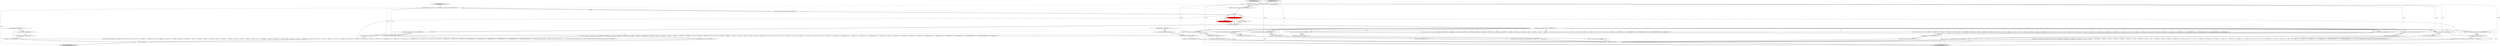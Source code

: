 digraph {
40 [style = filled, label = "setState(587)@@@7@@@['0', '1', '0']", fillcolor = red, shape = ellipse image = "AAA1AAABBB2BBB"];
27 [style = filled, label = "_localctx = new ExtractContext(_localctx)@@@17@@@['1', '1', '0']", fillcolor = white, shape = ellipse image = "AAA0AAABBB1BBB"];
33 [style = filled, label = "{setState(582)qualifiedName()}@@@68@@@['1', '1', '0']", fillcolor = white, shape = ellipse image = "AAA0AAABBB1BBB"];
49 [style = filled, label = "return _localctx@@@58@@@['0', '0', '1']", fillcolor = lightgray, shape = ellipse image = "AAA0AAABBB3BBB"];
45 [style = filled, label = "getInterpreter().adaptivePredict(_input,38,_ctx)@@@9@@@['0', '0', '1']", fillcolor = white, shape = diamond image = "AAA0AAABBB3BBB"];
29 [style = filled, label = "_localctx = new CastContext(_localctx)@@@10@@@['1', '1', '0']", fillcolor = white, shape = ellipse image = "AAA0AAABBB1BBB"];
7 [style = filled, label = "_localctx = new DereferenceContext(_localctx)@@@66@@@['1', '1', '0']", fillcolor = white, shape = ellipse image = "AAA0AAABBB1BBB"];
37 [style = filled, label = "_localctx = new ConstantDefaultContext(_localctx)@@@24@@@['1', '1', '0']", fillcolor = white, shape = ellipse image = "AAA0AAABBB1BBB"];
19 [style = filled, label = "{setState(574)_la = _input.LA(1)if ((((_la) & ~0x3f) == 0 && ((1L << _la) & ((1L << ANALYZE) | (1L << ANALYZED) | (1L << CATALOGS) | (1L << COLUMNS) | (1L << DAY) | (1L << DEBUG) | (1L << EXECUTABLE) | (1L << EXPLAIN) | (1L << FIRST) | (1L << FORMAT) | (1L << FUNCTIONS) | (1L << GRAPHVIZ) | (1L << HOUR) | (1L << INTERVAL) | (1L << LAST) | (1L << LIMIT) | (1L << MAPPED) | (1L << MINUTE) | (1L << MONTH) | (1L << OPTIMIZED))) != 0) || ((((_la - 65)) & ~0x3f) == 0 && ((1L << (_la - 65)) & ((1L << (PARSED - 65)) | (1L << (PHYSICAL - 65)) | (1L << (PLAN - 65)) | (1L << (RLIKE - 65)) | (1L << (QUERY - 65)) | (1L << (SCHEMAS - 65)) | (1L << (SECOND - 65)) | (1L << (SHOW - 65)) | (1L << (SYS - 65)) | (1L << (TABLES - 65)) | (1L << (TEXT - 65)) | (1L << (TYPE - 65)) | (1L << (TYPES - 65)) | (1L << (VERIFY - 65)) | (1L << (YEAR - 65)) | (1L << (IDENTIFIER - 65)) | (1L << (DIGIT_IDENTIFIER - 65)) | (1L << (QUOTED_IDENTIFIER - 65)) | (1L << (BACKQUOTED_IDENTIFIER - 65)))) != 0)) {{setState(571)qualifiedName()setState(572)match(DOT)}}setState(576)match(ASTERISK)}@@@33@@@['1', '1', '0']", fillcolor = white, shape = ellipse image = "AAA0AAABBB1BBB"];
47 [style = filled, label = "GroupingExpressionsContext _localctx = new GroupingExpressionsContext(_ctx,getState())@@@3@@@['0', '0', '1']", fillcolor = white, shape = ellipse image = "AAA0AAABBB3BBB"];
36 [style = filled, label = "{setState(570)constant()}@@@26@@@['1', '1', '0']", fillcolor = white, shape = ellipse image = "AAA0AAABBB1BBB"];
23 [style = filled, label = "enterOuterAlt(_localctx,1)@@@11@@@['1', '1', '0']", fillcolor = white, shape = ellipse image = "AAA0AAABBB1BBB"];
46 [style = filled, label = "(((_la) & ~0x3f) == 0 && ((1L << _la) & ((1L << T__0) | (1L << ANALYZE) | (1L << ANALYZED) | (1L << CAST) | (1L << CATALOGS) | (1L << COLUMNS) | (1L << CONVERT) | (1L << DEBUG) | (1L << EXECUTABLE) | (1L << EXISTS) | (1L << EXPLAIN) | (1L << EXTRACT) | (1L << FALSE) | (1L << FORMAT) | (1L << FUNCTIONS) | (1L << GRAPHVIZ) | (1L << LEFT) | (1L << MAPPED) | (1L << MATCH) | (1L << NOT) | (1L << NULL) | (1L << OPTIMIZED) | (1L << PARSED) | (1L << PHYSICAL) | (1L << PLAN) | (1L << RIGHT) | (1L << RLIKE) | (1L << QUERY) | (1L << SCHEMAS))) != 0) || ((((_la - 64)) & ~0x3f) == 0 && ((1L << (_la - 64)) & ((1L << (SHOW - 64)) | (1L << (SYS - 64)) | (1L << (TABLES - 64)) | (1L << (TEXT - 64)) | (1L << (TRUE - 64)) | (1L << (TYPE - 64)) | (1L << (TYPES - 64)) | (1L << (VERIFY - 64)) | (1L << (FUNCTION_ESC - 64)) | (1L << (DATE_ESC - 64)) | (1L << (TIME_ESC - 64)) | (1L << (TIMESTAMP_ESC - 64)) | (1L << (GUID_ESC - 64)) | (1L << (PLUS - 64)) | (1L << (MINUS - 64)) | (1L << (ASTERISK - 64)) | (1L << (PARAM - 64)) | (1L << (STRING - 64)) | (1L << (INTEGER_VALUE - 64)) | (1L << (DECIMAL_VALUE - 64)) | (1L << (IDENTIFIER - 64)) | (1L << (DIGIT_IDENTIFIER - 64)) | (1L << (QUOTED_IDENTIFIER - 64)) | (1L << (BACKQUOTED_IDENTIFIER - 64)))) != 0)@@@16@@@['0', '0', '1']", fillcolor = white, shape = diamond image = "AAA0AAABBB3BBB"];
43 [style = filled, label = "{setState(323)expression()}@@@43@@@['0', '0', '1']", fillcolor = white, shape = ellipse image = "AAA0AAABBB3BBB"];
3 [style = filled, label = "enterRule(_localctx,60,RULE_primaryExpression)@@@4@@@['1', '1', '0']", fillcolor = white, shape = ellipse image = "AAA0AAABBB1BBB"];
35 [style = filled, label = "(((_la) & ~0x3f) == 0 && ((1L << _la) & ((1L << ANALYZE) | (1L << ANALYZED) | (1L << CATALOGS) | (1L << COLUMNS) | (1L << DEBUG) | (1L << EXECUTABLE) | (1L << EXPLAIN) | (1L << FORMAT) | (1L << FUNCTIONS) | (1L << GRAPHVIZ) | (1L << MAPPED) | (1L << OPTIMIZED) | (1L << PARSED) | (1L << PHYSICAL) | (1L << PLAN) | (1L << RLIKE) | (1L << QUERY) | (1L << SCHEMAS))) != 0) || ((((_la - 64)) & ~0x3f) == 0 && ((1L << (_la - 64)) & ((1L << (SHOW - 64)) | (1L << (SYS - 64)) | (1L << (TABLES - 64)) | (1L << (TEXT - 64)) | (1L << (TYPE - 64)) | (1L << (TYPES - 64)) | (1L << (VERIFY - 64)) | (1L << (IDENTIFIER - 64)) | (1L << (DIGIT_IDENTIFIER - 64)) | (1L << (QUOTED_IDENTIFIER - 64)) | (1L << (BACKQUOTED_IDENTIFIER - 64)))) != 0)@@@36@@@['1', '0', '0']", fillcolor = white, shape = diamond image = "AAA0AAABBB1BBB"];
15 [style = filled, label = "_localctx = new SubqueryExpressionContext(_localctx)@@@55@@@['1', '1', '0']", fillcolor = white, shape = ellipse image = "AAA0AAABBB1BBB"];
24 [style = filled, label = "enterOuterAlt(_localctx,8)@@@74@@@['1', '1', '0']", fillcolor = white, shape = ellipse image = "AAA0AAABBB1BBB"];
53 [style = filled, label = "enterOuterAlt(_localctx,2)@@@42@@@['0', '0', '1']", fillcolor = white, shape = ellipse image = "AAA0AAABBB3BBB"];
8 [style = filled, label = "{setState(583)match(T__0)setState(584)expression()setState(585)match(T__1)}@@@75@@@['1', '1', '0']", fillcolor = white, shape = ellipse image = "AAA0AAABBB1BBB"];
41 [style = filled, label = "_errHandler.recover(this,re)@@@53@@@['0', '0', '1']", fillcolor = white, shape = ellipse image = "AAA0AAABBB3BBB"];
20 [style = filled, label = "getInterpreter().adaptivePredict(_input,77,_ctx)@@@9@@@['1', '1', '0']", fillcolor = white, shape = diamond image = "AAA0AAABBB1BBB"];
55 [style = filled, label = "groupingExpressions['0', '0', '1']", fillcolor = lightgray, shape = diamond image = "AAA0AAABBB3BBB"];
31 [style = filled, label = "enterOuterAlt(_localctx,5)@@@49@@@['1', '1', '0']", fillcolor = white, shape = ellipse image = "AAA0AAABBB1BBB"];
50 [style = filled, label = "enterRule(_localctx,24,RULE_groupingExpressions)@@@4@@@['0', '0', '1']", fillcolor = white, shape = ellipse image = "AAA0AAABBB3BBB"];
4 [style = filled, label = "_localctx = new FunctionContext(_localctx)@@@48@@@['1', '1', '0']", fillcolor = white, shape = ellipse image = "AAA0AAABBB1BBB"];
28 [style = filled, label = "primaryExpression['1', '0', '0']", fillcolor = lightgray, shape = diamond image = "AAA0AAABBB1BBB"];
56 [style = filled, label = "{exitRule()}@@@55@@@['0', '0', '1']", fillcolor = white, shape = ellipse image = "AAA0AAABBB3BBB"];
22 [style = filled, label = "int _la@@@5@@@['1', '1', '1']", fillcolor = white, shape = ellipse image = "AAA0AAABBB1BBB"];
5 [style = filled, label = "PrimaryExpressionContext _localctx = new PrimaryExpressionContext(_ctx,getState())@@@3@@@['1', '1', '0']", fillcolor = white, shape = ellipse image = "AAA0AAABBB1BBB"];
18 [style = filled, label = "{setState(569)extractExpression()}@@@19@@@['1', '1', '0']", fillcolor = white, shape = ellipse image = "AAA0AAABBB1BBB"];
54 [style = filled, label = "RecognitionException re@@@50@@@['0', '0', '1']", fillcolor = white, shape = diamond image = "AAA0AAABBB3BBB"];
21 [style = filled, label = "_localctx = new ParenthesizedExpressionContext(_localctx)@@@73@@@['1', '1', '0']", fillcolor = white, shape = ellipse image = "AAA0AAABBB1BBB"];
38 [style = filled, label = "(((_la) & ~0x3f) == 0 && ((1L << _la) & ((1L << ANALYZE) | (1L << ANALYZED) | (1L << CATALOGS) | (1L << COLUMNS) | (1L << DAY) | (1L << DEBUG) | (1L << EXECUTABLE) | (1L << EXPLAIN) | (1L << FIRST) | (1L << FORMAT) | (1L << FUNCTIONS) | (1L << GRAPHVIZ) | (1L << HOUR) | (1L << INTERVAL) | (1L << LAST) | (1L << LIMIT) | (1L << MAPPED) | (1L << MINUTE) | (1L << MONTH) | (1L << OPTIMIZED))) != 0) || ((((_la - 65)) & ~0x3f) == 0 && ((1L << (_la - 65)) & ((1L << (PARSED - 65)) | (1L << (PHYSICAL - 65)) | (1L << (PLAN - 65)) | (1L << (RLIKE - 65)) | (1L << (QUERY - 65)) | (1L << (SCHEMAS - 65)) | (1L << (SECOND - 65)) | (1L << (SHOW - 65)) | (1L << (SYS - 65)) | (1L << (TABLES - 65)) | (1L << (TEXT - 65)) | (1L << (TYPE - 65)) | (1L << (TYPES - 65)) | (1L << (VERIFY - 65)) | (1L << (YEAR - 65)) | (1L << (IDENTIFIER - 65)) | (1L << (DIGIT_IDENTIFIER - 65)) | (1L << (QUOTED_IDENTIFIER - 65)) | (1L << (BACKQUOTED_IDENTIFIER - 65)))) != 0)@@@36@@@['0', '1', '0']", fillcolor = white, shape = diamond image = "AAA0AAABBB2BBB"];
13 [style = filled, label = "_errHandler.reportError(this,re)@@@88@@@['1', '1', '0']", fillcolor = white, shape = ellipse image = "AAA0AAABBB1BBB"];
17 [style = filled, label = "RecognitionException re@@@86@@@['1', '1', '0']", fillcolor = white, shape = diamond image = "AAA0AAABBB1BBB"];
51 [style = filled, label = "{setState(311)match(T__0)setState(320)_la = _input.LA(1)if ((((_la) & ~0x3f) == 0 && ((1L << _la) & ((1L << T__0) | (1L << ANALYZE) | (1L << ANALYZED) | (1L << CAST) | (1L << CATALOGS) | (1L << COLUMNS) | (1L << CONVERT) | (1L << DEBUG) | (1L << EXECUTABLE) | (1L << EXISTS) | (1L << EXPLAIN) | (1L << EXTRACT) | (1L << FALSE) | (1L << FORMAT) | (1L << FUNCTIONS) | (1L << GRAPHVIZ) | (1L << LEFT) | (1L << MAPPED) | (1L << MATCH) | (1L << NOT) | (1L << NULL) | (1L << OPTIMIZED) | (1L << PARSED) | (1L << PHYSICAL) | (1L << PLAN) | (1L << RIGHT) | (1L << RLIKE) | (1L << QUERY) | (1L << SCHEMAS))) != 0) || ((((_la - 64)) & ~0x3f) == 0 && ((1L << (_la - 64)) & ((1L << (SHOW - 64)) | (1L << (SYS - 64)) | (1L << (TABLES - 64)) | (1L << (TEXT - 64)) | (1L << (TRUE - 64)) | (1L << (TYPE - 64)) | (1L << (TYPES - 64)) | (1L << (VERIFY - 64)) | (1L << (FUNCTION_ESC - 64)) | (1L << (DATE_ESC - 64)) | (1L << (TIME_ESC - 64)) | (1L << (TIMESTAMP_ESC - 64)) | (1L << (GUID_ESC - 64)) | (1L << (PLUS - 64)) | (1L << (MINUS - 64)) | (1L << (ASTERISK - 64)) | (1L << (PARAM - 64)) | (1L << (STRING - 64)) | (1L << (INTEGER_VALUE - 64)) | (1L << (DECIMAL_VALUE - 64)) | (1L << (IDENTIFIER - 64)) | (1L << (DIGIT_IDENTIFIER - 64)) | (1L << (QUOTED_IDENTIFIER - 64)) | (1L << (BACKQUOTED_IDENTIFIER - 64)))) != 0)) {{setState(312)expression()setState(317)_errHandler.sync(this)_la = _input.LA(1)while (_la == T__2) {{{setState(313)match(T__2)setState(314)expression()}}setState(319)_errHandler.sync(this)_la = _input.LA(1)}}}setState(322)match(T__1)}@@@11@@@['0', '0', '1']", fillcolor = white, shape = ellipse image = "AAA0AAABBB3BBB"];
34 [style = filled, label = "_localctx = new StarContext(_localctx)@@@31@@@['1', '1', '0']", fillcolor = white, shape = ellipse image = "AAA0AAABBB1BBB"];
2 [style = filled, label = "enterOuterAlt(_localctx,3)@@@25@@@['1', '1', '0']", fillcolor = white, shape = ellipse image = "AAA0AAABBB1BBB"];
39 [style = filled, label = "primaryExpression['0', '1', '0']", fillcolor = lightgray, shape = diamond image = "AAA0AAABBB2BBB"];
42 [style = filled, label = "enterOuterAlt(_localctx,1)@@@10@@@['0', '0', '1']", fillcolor = white, shape = ellipse image = "AAA0AAABBB3BBB"];
30 [style = filled, label = "setState(581)@@@7@@@['1', '0', '0']", fillcolor = red, shape = ellipse image = "AAA1AAABBB1BBB"];
25 [style = filled, label = "_localctx.exception = re@@@87@@@['1', '1', '0']", fillcolor = white, shape = ellipse image = "AAA0AAABBB1BBB"];
16 [style = filled, label = "{setState(578)match(T__0)setState(579)query()setState(580)match(T__1)}@@@57@@@['1', '1', '0']", fillcolor = white, shape = ellipse image = "AAA0AAABBB1BBB"];
32 [style = filled, label = "_errHandler.sync(this)@@@8@@@['1', '1', '1']", fillcolor = white, shape = ellipse image = "AAA0AAABBB1BBB"];
44 [style = filled, label = "_errHandler.reportError(this,re)@@@52@@@['0', '0', '1']", fillcolor = white, shape = ellipse image = "AAA0AAABBB3BBB"];
1 [style = filled, label = "enterOuterAlt(_localctx,6)@@@56@@@['1', '1', '0']", fillcolor = white, shape = ellipse image = "AAA0AAABBB1BBB"];
52 [style = filled, label = "_localctx.exception = re@@@51@@@['0', '0', '1']", fillcolor = white, shape = ellipse image = "AAA0AAABBB3BBB"];
0 [style = filled, label = "enterOuterAlt(_localctx,2)@@@18@@@['1', '1', '0']", fillcolor = white, shape = ellipse image = "AAA0AAABBB1BBB"];
11 [style = filled, label = "_errHandler.recover(this,re)@@@89@@@['1', '1', '0']", fillcolor = white, shape = ellipse image = "AAA0AAABBB1BBB"];
48 [style = filled, label = "setState(324)@@@7@@@['0', '0', '1']", fillcolor = white, shape = ellipse image = "AAA0AAABBB3BBB"];
10 [style = filled, label = "enterOuterAlt(_localctx,7)@@@67@@@['1', '1', '0']", fillcolor = white, shape = ellipse image = "AAA0AAABBB1BBB"];
26 [style = filled, label = "return _localctx@@@94@@@['1', '1', '0']", fillcolor = lightgray, shape = ellipse image = "AAA0AAABBB1BBB"];
12 [style = filled, label = "enterOuterAlt(_localctx,4)@@@32@@@['1', '1', '0']", fillcolor = white, shape = ellipse image = "AAA0AAABBB1BBB"];
6 [style = filled, label = "{exitRule()}@@@91@@@['1', '1', '0']", fillcolor = white, shape = ellipse image = "AAA0AAABBB1BBB"];
9 [style = filled, label = "{setState(577)functionExpression()}@@@50@@@['1', '1', '0']", fillcolor = white, shape = ellipse image = "AAA0AAABBB1BBB"];
14 [style = filled, label = "{setState(568)castExpression()}@@@12@@@['1', '1', '0']", fillcolor = white, shape = ellipse image = "AAA0AAABBB1BBB"];
5->3 [style = bold, label=""];
17->25 [style = bold, label=""];
52->44 [style = bold, label=""];
50->22 [style = bold, label=""];
55->47 [style = bold, label=""];
31->9 [style = bold, label=""];
20->0 [style = dotted, label="true"];
5->34 [style = solid, label="_localctx"];
20->27 [style = dotted, label="true"];
34->26 [style = solid, label="_localctx"];
8->6 [style = bold, label=""];
21->26 [style = solid, label="_localctx"];
21->24 [style = bold, label=""];
54->41 [style = dotted, label="true"];
22->30 [style = bold, label=""];
9->6 [style = bold, label=""];
20->27 [style = bold, label=""];
54->52 [style = dotted, label="true"];
5->21 [style = solid, label="_localctx"];
5->37 [style = solid, label="_localctx"];
29->26 [style = solid, label="_localctx"];
20->31 [style = dotted, label="true"];
5->4 [style = solid, label="_localctx"];
2->36 [style = bold, label=""];
20->37 [style = bold, label=""];
45->42 [style = bold, label=""];
45->42 [style = dotted, label="true"];
20->15 [style = bold, label=""];
32->20 [style = bold, label=""];
20->34 [style = dotted, label="true"];
20->15 [style = dotted, label="true"];
36->6 [style = bold, label=""];
54->52 [style = bold, label=""];
28->5 [style = bold, label=""];
27->0 [style = bold, label=""];
20->24 [style = dotted, label="true"];
22->51 [style = solid, label="_la"];
20->34 [style = bold, label=""];
5->3 [style = solid, label="_localctx"];
16->6 [style = bold, label=""];
5->29 [style = solid, label="_localctx"];
5->27 [style = solid, label="_localctx"];
27->26 [style = solid, label="_localctx"];
29->23 [style = bold, label=""];
19->6 [style = bold, label=""];
13->11 [style = bold, label=""];
23->14 [style = bold, label=""];
7->26 [style = solid, label="_localctx"];
1->16 [style = bold, label=""];
5->7 [style = solid, label="_localctx"];
20->10 [style = dotted, label="true"];
44->41 [style = bold, label=""];
48->32 [style = bold, label=""];
24->8 [style = bold, label=""];
20->7 [style = bold, label=""];
37->26 [style = solid, label="_localctx"];
53->43 [style = bold, label=""];
14->6 [style = bold, label=""];
20->38 [style = dotted, label="true"];
20->35 [style = dotted, label="true"];
5->15 [style = solid, label="_localctx"];
6->26 [style = bold, label=""];
45->46 [style = dotted, label="true"];
39->5 [style = bold, label=""];
22->48 [style = bold, label=""];
54->44 [style = dotted, label="true"];
30->32 [style = bold, label=""];
15->26 [style = solid, label="_localctx"];
45->53 [style = bold, label=""];
20->7 [style = dotted, label="true"];
29->42 [style = dashed, label="0"];
4->26 [style = solid, label="_localctx"];
47->50 [style = bold, label=""];
42->51 [style = bold, label=""];
43->56 [style = bold, label=""];
47->49 [style = solid, label="_localctx"];
4->31 [style = bold, label=""];
20->37 [style = dotted, label="true"];
17->25 [style = dotted, label="true"];
20->1 [style = dotted, label="true"];
18->6 [style = bold, label=""];
20->4 [style = dotted, label="true"];
20->23 [style = dotted, label="true"];
7->53 [style = dashed, label="0"];
40->32 [style = bold, label=""];
0->18 [style = bold, label=""];
7->10 [style = solid, label="_localctx"];
37->2 [style = bold, label=""];
10->33 [style = bold, label=""];
45->53 [style = dotted, label="true"];
22->40 [style = bold, label=""];
15->1 [style = bold, label=""];
17->11 [style = dotted, label="true"];
32->45 [style = bold, label=""];
30->40 [style = dashed, label="0"];
47->53 [style = solid, label="_localctx"];
56->49 [style = bold, label=""];
20->29 [style = bold, label=""];
7->10 [style = bold, label=""];
25->13 [style = bold, label=""];
20->45 [style = dashed, label="0"];
5->47 [style = dashed, label="0"];
33->6 [style = bold, label=""];
11->6 [style = bold, label=""];
47->50 [style = solid, label="_localctx"];
41->56 [style = bold, label=""];
51->56 [style = bold, label=""];
20->21 [style = dotted, label="true"];
34->12 [style = solid, label="_localctx"];
34->12 [style = bold, label=""];
3->22 [style = bold, label=""];
20->4 [style = bold, label=""];
47->42 [style = solid, label="_localctx"];
20->21 [style = bold, label=""];
37->2 [style = solid, label="_localctx"];
21->24 [style = solid, label="_localctx"];
3->50 [style = dashed, label="0"];
4->31 [style = solid, label="_localctx"];
20->29 [style = dotted, label="true"];
30->48 [style = dashed, label="0"];
29->23 [style = solid, label="_localctx"];
15->1 [style = solid, label="_localctx"];
20->2 [style = dotted, label="true"];
20->12 [style = dotted, label="true"];
12->19 [style = bold, label=""];
17->13 [style = dotted, label="true"];
22->19 [style = solid, label="_la"];
27->0 [style = solid, label="_localctx"];
}
